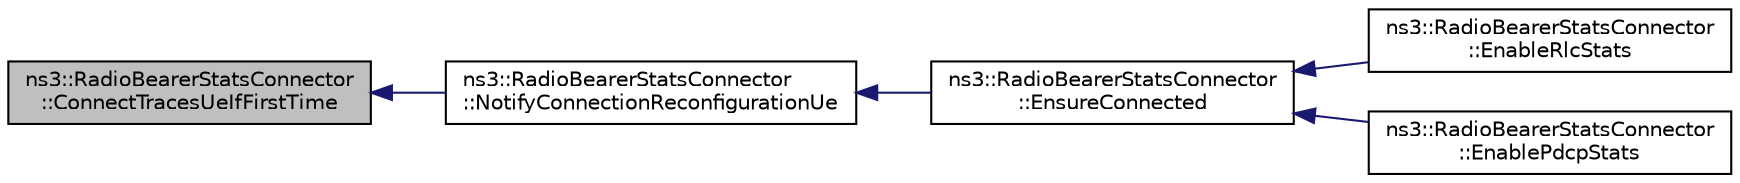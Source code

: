 digraph "ns3::RadioBearerStatsConnector::ConnectTracesUeIfFirstTime"
{
  edge [fontname="Helvetica",fontsize="10",labelfontname="Helvetica",labelfontsize="10"];
  node [fontname="Helvetica",fontsize="10",shape=record];
  rankdir="LR";
  Node1 [label="ns3::RadioBearerStatsConnector\l::ConnectTracesUeIfFirstTime",height=0.2,width=0.4,color="black", fillcolor="grey75", style="filled", fontcolor="black"];
  Node1 -> Node2 [dir="back",color="midnightblue",fontsize="10",style="solid"];
  Node2 [label="ns3::RadioBearerStatsConnector\l::NotifyConnectionReconfigurationUe",height=0.2,width=0.4,color="black", fillcolor="white", style="filled",URL="$d7/d1f/classns3_1_1RadioBearerStatsConnector.html#a6323adcb2b6c9b07dd63df66e8992707"];
  Node2 -> Node3 [dir="back",color="midnightblue",fontsize="10",style="solid"];
  Node3 [label="ns3::RadioBearerStatsConnector\l::EnsureConnected",height=0.2,width=0.4,color="black", fillcolor="white", style="filled",URL="$d7/d1f/classns3_1_1RadioBearerStatsConnector.html#aba249ded64e78b11c7d2d54354118154"];
  Node3 -> Node4 [dir="back",color="midnightblue",fontsize="10",style="solid"];
  Node4 [label="ns3::RadioBearerStatsConnector\l::EnableRlcStats",height=0.2,width=0.4,color="black", fillcolor="white", style="filled",URL="$d7/d1f/classns3_1_1RadioBearerStatsConnector.html#a75ac2448eff569ea1b65671365191e2e"];
  Node3 -> Node5 [dir="back",color="midnightblue",fontsize="10",style="solid"];
  Node5 [label="ns3::RadioBearerStatsConnector\l::EnablePdcpStats",height=0.2,width=0.4,color="black", fillcolor="white", style="filled",URL="$d7/d1f/classns3_1_1RadioBearerStatsConnector.html#a28d09ec1f97c680dfe67ab91150fdfa4"];
}
